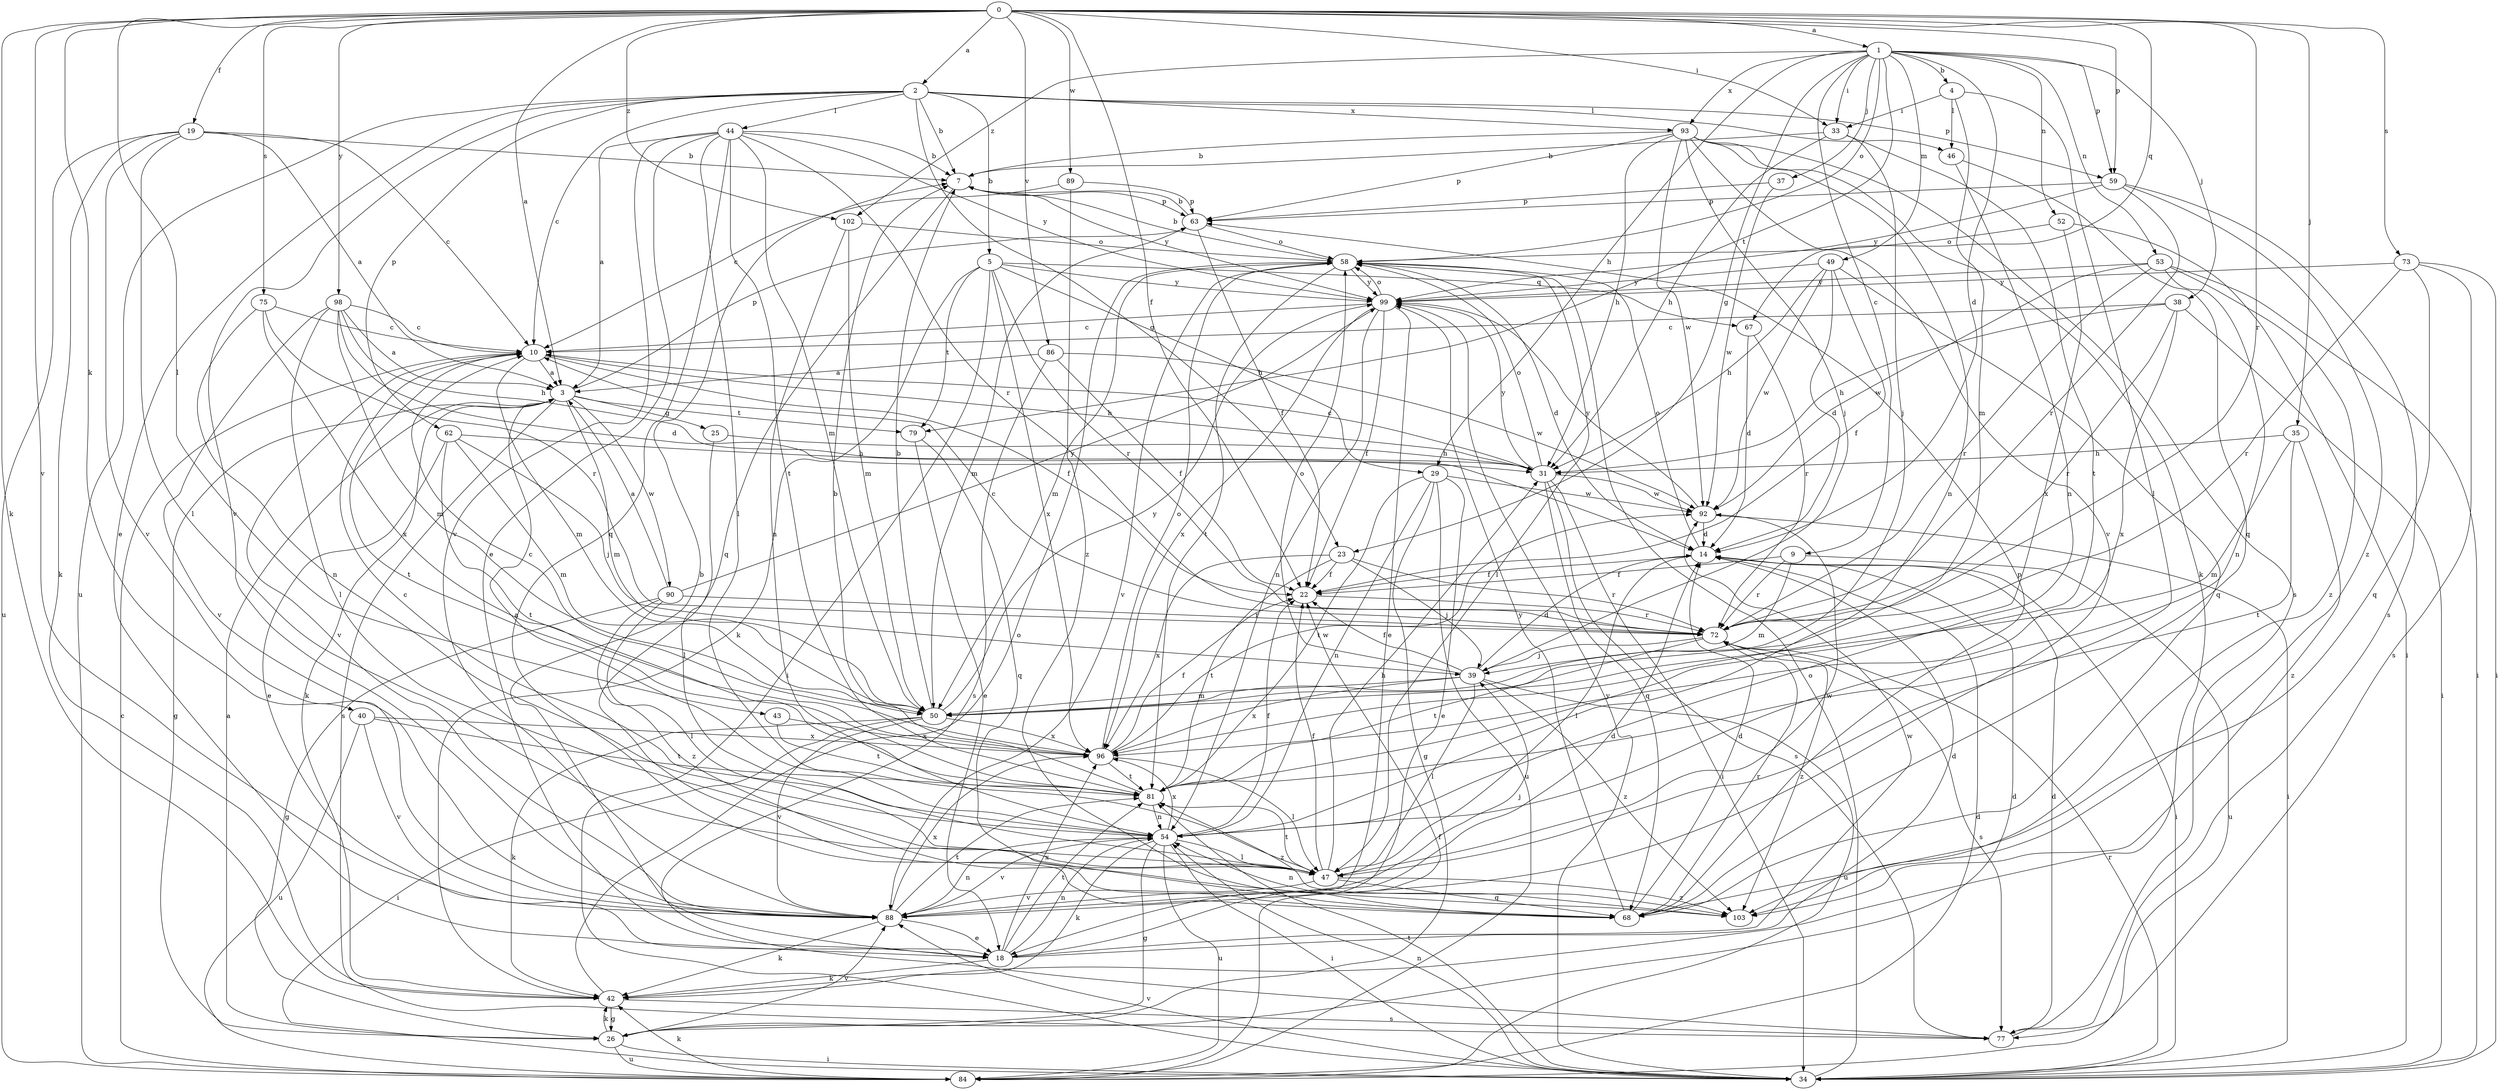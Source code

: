 strict digraph  {
0;
1;
2;
3;
4;
5;
7;
9;
10;
14;
18;
19;
22;
23;
25;
26;
29;
31;
33;
34;
35;
37;
38;
39;
40;
42;
43;
44;
46;
47;
49;
50;
52;
53;
54;
58;
59;
62;
63;
67;
68;
72;
73;
75;
77;
79;
81;
84;
86;
88;
89;
90;
92;
93;
96;
98;
99;
102;
103;
0 -> 1  [label=a];
0 -> 2  [label=a];
0 -> 3  [label=a];
0 -> 19  [label=f];
0 -> 22  [label=f];
0 -> 33  [label=i];
0 -> 35  [label=j];
0 -> 40  [label=k];
0 -> 42  [label=k];
0 -> 43  [label=l];
0 -> 59  [label=p];
0 -> 67  [label=q];
0 -> 72  [label=r];
0 -> 73  [label=s];
0 -> 75  [label=s];
0 -> 86  [label=v];
0 -> 88  [label=v];
0 -> 89  [label=w];
0 -> 98  [label=y];
0 -> 102  [label=z];
1 -> 4  [label=b];
1 -> 9  [label=c];
1 -> 14  [label=d];
1 -> 23  [label=g];
1 -> 29  [label=h];
1 -> 33  [label=i];
1 -> 37  [label=j];
1 -> 38  [label=j];
1 -> 49  [label=m];
1 -> 52  [label=n];
1 -> 53  [label=n];
1 -> 58  [label=o];
1 -> 59  [label=p];
1 -> 79  [label=t];
1 -> 93  [label=x];
1 -> 102  [label=z];
2 -> 5  [label=b];
2 -> 7  [label=b];
2 -> 10  [label=c];
2 -> 18  [label=e];
2 -> 23  [label=g];
2 -> 44  [label=l];
2 -> 46  [label=l];
2 -> 59  [label=p];
2 -> 62  [label=p];
2 -> 84  [label=u];
2 -> 88  [label=v];
2 -> 93  [label=x];
3 -> 25  [label=g];
3 -> 26  [label=g];
3 -> 42  [label=k];
3 -> 50  [label=m];
3 -> 63  [label=p];
3 -> 77  [label=s];
3 -> 79  [label=t];
3 -> 90  [label=w];
4 -> 33  [label=i];
4 -> 46  [label=l];
4 -> 47  [label=l];
4 -> 50  [label=m];
5 -> 29  [label=h];
5 -> 34  [label=i];
5 -> 42  [label=k];
5 -> 67  [label=q];
5 -> 72  [label=r];
5 -> 79  [label=t];
5 -> 96  [label=x];
5 -> 99  [label=y];
7 -> 63  [label=p];
7 -> 68  [label=q];
7 -> 99  [label=y];
9 -> 22  [label=f];
9 -> 50  [label=m];
9 -> 72  [label=r];
9 -> 84  [label=u];
10 -> 3  [label=a];
10 -> 22  [label=f];
10 -> 31  [label=h];
10 -> 50  [label=m];
10 -> 81  [label=t];
10 -> 88  [label=v];
14 -> 22  [label=f];
14 -> 34  [label=i];
14 -> 47  [label=l];
14 -> 58  [label=o];
18 -> 7  [label=b];
18 -> 14  [label=d];
18 -> 42  [label=k];
18 -> 54  [label=n];
18 -> 81  [label=t];
18 -> 92  [label=w];
18 -> 96  [label=x];
19 -> 3  [label=a];
19 -> 7  [label=b];
19 -> 10  [label=c];
19 -> 42  [label=k];
19 -> 47  [label=l];
19 -> 84  [label=u];
19 -> 88  [label=v];
22 -> 72  [label=r];
23 -> 22  [label=f];
23 -> 39  [label=j];
23 -> 72  [label=r];
23 -> 81  [label=t];
23 -> 96  [label=x];
25 -> 31  [label=h];
25 -> 47  [label=l];
26 -> 3  [label=a];
26 -> 14  [label=d];
26 -> 34  [label=i];
26 -> 42  [label=k];
26 -> 84  [label=u];
26 -> 88  [label=v];
29 -> 18  [label=e];
29 -> 26  [label=g];
29 -> 54  [label=n];
29 -> 81  [label=t];
29 -> 84  [label=u];
29 -> 92  [label=w];
31 -> 10  [label=c];
31 -> 34  [label=i];
31 -> 58  [label=o];
31 -> 68  [label=q];
31 -> 77  [label=s];
31 -> 92  [label=w];
31 -> 99  [label=y];
33 -> 7  [label=b];
33 -> 31  [label=h];
33 -> 39  [label=j];
33 -> 81  [label=t];
34 -> 54  [label=n];
34 -> 58  [label=o];
34 -> 72  [label=r];
34 -> 81  [label=t];
34 -> 88  [label=v];
34 -> 99  [label=y];
35 -> 31  [label=h];
35 -> 50  [label=m];
35 -> 81  [label=t];
35 -> 103  [label=z];
37 -> 63  [label=p];
37 -> 92  [label=w];
38 -> 10  [label=c];
38 -> 31  [label=h];
38 -> 34  [label=i];
38 -> 72  [label=r];
38 -> 96  [label=x];
39 -> 14  [label=d];
39 -> 22  [label=f];
39 -> 47  [label=l];
39 -> 50  [label=m];
39 -> 58  [label=o];
39 -> 84  [label=u];
39 -> 96  [label=x];
39 -> 103  [label=z];
40 -> 81  [label=t];
40 -> 84  [label=u];
40 -> 88  [label=v];
40 -> 96  [label=x];
42 -> 26  [label=g];
42 -> 58  [label=o];
42 -> 77  [label=s];
43 -> 81  [label=t];
43 -> 96  [label=x];
44 -> 3  [label=a];
44 -> 7  [label=b];
44 -> 18  [label=e];
44 -> 47  [label=l];
44 -> 50  [label=m];
44 -> 68  [label=q];
44 -> 72  [label=r];
44 -> 81  [label=t];
44 -> 88  [label=v];
44 -> 99  [label=y];
46 -> 54  [label=n];
46 -> 68  [label=q];
47 -> 22  [label=f];
47 -> 31  [label=h];
47 -> 68  [label=q];
47 -> 81  [label=t];
47 -> 88  [label=v];
47 -> 92  [label=w];
47 -> 103  [label=z];
49 -> 14  [label=d];
49 -> 22  [label=f];
49 -> 31  [label=h];
49 -> 68  [label=q];
49 -> 92  [label=w];
49 -> 99  [label=y];
50 -> 7  [label=b];
50 -> 34  [label=i];
50 -> 42  [label=k];
50 -> 88  [label=v];
50 -> 96  [label=x];
50 -> 99  [label=y];
52 -> 34  [label=i];
52 -> 58  [label=o];
52 -> 96  [label=x];
53 -> 34  [label=i];
53 -> 54  [label=n];
53 -> 72  [label=r];
53 -> 92  [label=w];
53 -> 99  [label=y];
53 -> 103  [label=z];
54 -> 3  [label=a];
54 -> 10  [label=c];
54 -> 22  [label=f];
54 -> 26  [label=g];
54 -> 34  [label=i];
54 -> 42  [label=k];
54 -> 47  [label=l];
54 -> 84  [label=u];
54 -> 88  [label=v];
54 -> 96  [label=x];
58 -> 7  [label=b];
58 -> 14  [label=d];
58 -> 47  [label=l];
58 -> 50  [label=m];
58 -> 81  [label=t];
58 -> 88  [label=v];
58 -> 99  [label=y];
59 -> 63  [label=p];
59 -> 72  [label=r];
59 -> 77  [label=s];
59 -> 99  [label=y];
59 -> 103  [label=z];
62 -> 18  [label=e];
62 -> 31  [label=h];
62 -> 39  [label=j];
62 -> 50  [label=m];
62 -> 81  [label=t];
63 -> 7  [label=b];
63 -> 22  [label=f];
63 -> 50  [label=m];
63 -> 58  [label=o];
67 -> 14  [label=d];
67 -> 72  [label=r];
68 -> 14  [label=d];
68 -> 54  [label=n];
68 -> 63  [label=p];
68 -> 72  [label=r];
68 -> 99  [label=y];
72 -> 10  [label=c];
72 -> 39  [label=j];
72 -> 77  [label=s];
72 -> 81  [label=t];
72 -> 103  [label=z];
73 -> 34  [label=i];
73 -> 68  [label=q];
73 -> 72  [label=r];
73 -> 77  [label=s];
73 -> 99  [label=y];
75 -> 10  [label=c];
75 -> 54  [label=n];
75 -> 72  [label=r];
75 -> 96  [label=x];
77 -> 14  [label=d];
79 -> 18  [label=e];
79 -> 68  [label=q];
81 -> 7  [label=b];
81 -> 54  [label=n];
81 -> 103  [label=z];
84 -> 10  [label=c];
84 -> 14  [label=d];
84 -> 22  [label=f];
84 -> 42  [label=k];
86 -> 3  [label=a];
86 -> 22  [label=f];
86 -> 77  [label=s];
86 -> 92  [label=w];
88 -> 14  [label=d];
88 -> 18  [label=e];
88 -> 39  [label=j];
88 -> 42  [label=k];
88 -> 54  [label=n];
88 -> 81  [label=t];
88 -> 96  [label=x];
89 -> 10  [label=c];
89 -> 63  [label=p];
89 -> 103  [label=z];
90 -> 3  [label=a];
90 -> 26  [label=g];
90 -> 47  [label=l];
90 -> 72  [label=r];
90 -> 99  [label=y];
90 -> 103  [label=z];
92 -> 14  [label=d];
92 -> 34  [label=i];
92 -> 99  [label=y];
93 -> 7  [label=b];
93 -> 31  [label=h];
93 -> 39  [label=j];
93 -> 42  [label=k];
93 -> 54  [label=n];
93 -> 63  [label=p];
93 -> 77  [label=s];
93 -> 88  [label=v];
93 -> 92  [label=w];
96 -> 10  [label=c];
96 -> 22  [label=f];
96 -> 47  [label=l];
96 -> 58  [label=o];
96 -> 81  [label=t];
96 -> 92  [label=w];
98 -> 3  [label=a];
98 -> 10  [label=c];
98 -> 14  [label=d];
98 -> 31  [label=h];
98 -> 47  [label=l];
98 -> 50  [label=m];
98 -> 88  [label=v];
99 -> 10  [label=c];
99 -> 18  [label=e];
99 -> 22  [label=f];
99 -> 54  [label=n];
99 -> 58  [label=o];
99 -> 96  [label=x];
102 -> 50  [label=m];
102 -> 54  [label=n];
102 -> 58  [label=o];
}
